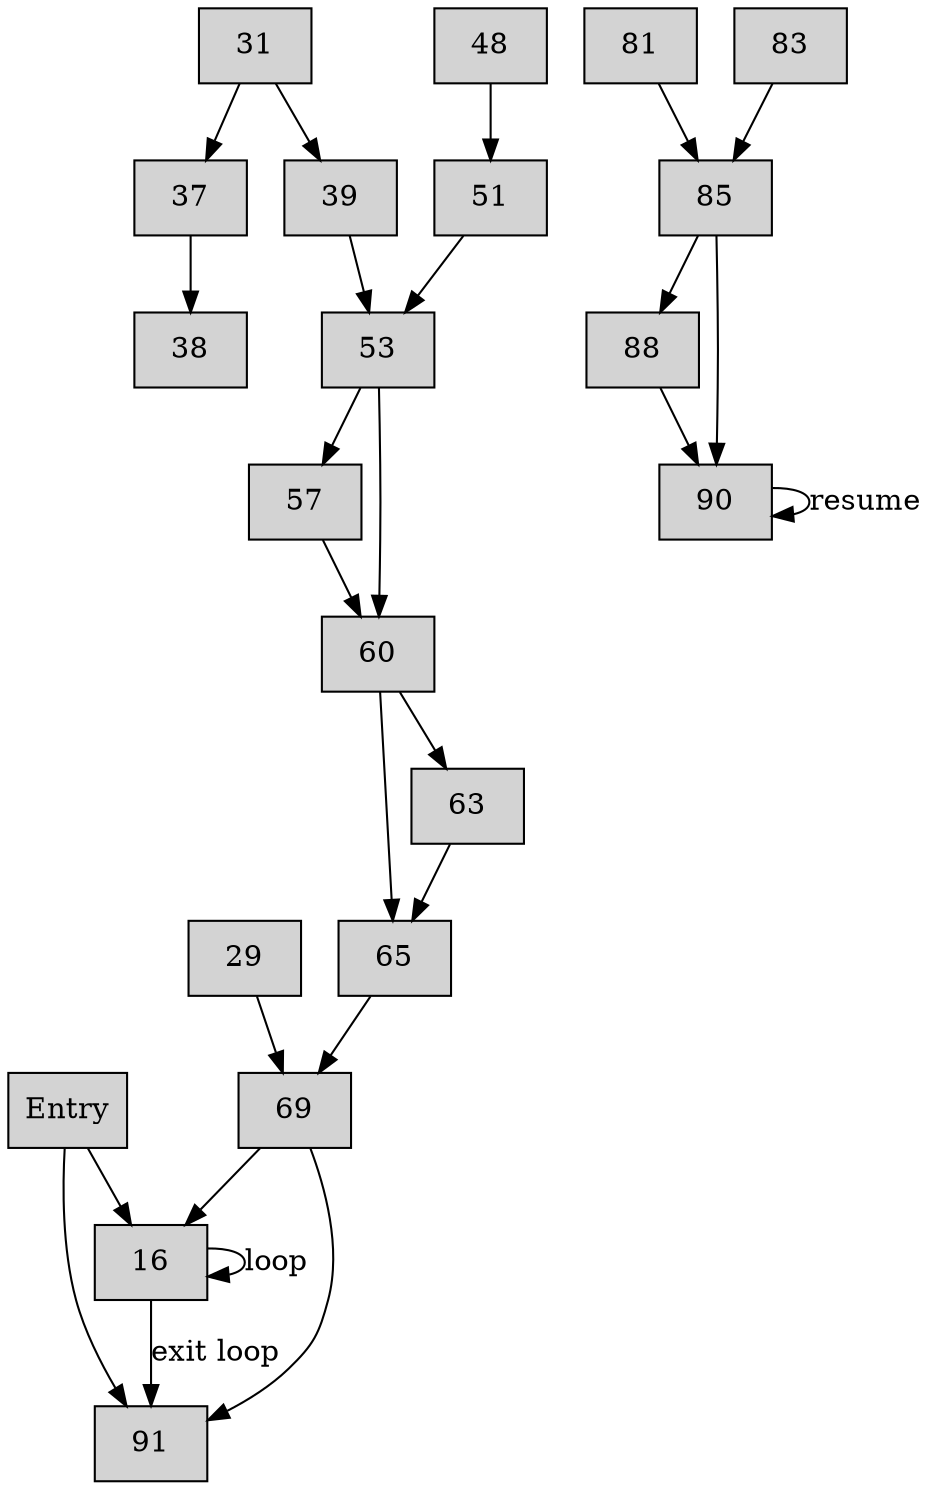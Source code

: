 digraph CFG {
    node [shape=box, style=filled];
    
    entry [label="Entry"];
    16 [label="16"];
    29 [label="29"];
    31 [label="31"];
    37 [label="37"];
    38 [label="38"];
    39 [label="39"];
    48 [label="48"];
    51 [label="51"];
    53 [label="53"];
    57 [label="57"];
    60 [label="60"];
    65 [label="65"];
    69 [label="69"];
    81 [label="81"];
    83 [label="83"];
    85 [label="85"];
    88 [label="88"];
    90 [label="90"];
    91 [label="91"];
    
    entry -> 16;
    entry -> 91;
    
    16 -> 16 [label="loop"];
    16 -> 91 [label="exit loop"];
    
    29 -> 69;
    
    31 -> 37;
    31 -> 39;
    
    37 -> 38;
    
    39 -> 53;
    
    48 -> 51;
    
    51 -> 53;
    
    53 -> 57;
    53 -> 60;
    
    57 -> 60;
    
    60 -> 63;
    60 -> 65;
    
    63 -> 65;
    
    65 -> 69;
    
    69 -> 16;
    69 -> 91;
    
    81 -> 85;
    
    83 -> 85;
    
    85 -> 88;
    85 -> 90;
    
    88 -> 90;
    
    90 -> 90 [label="resume"];
}